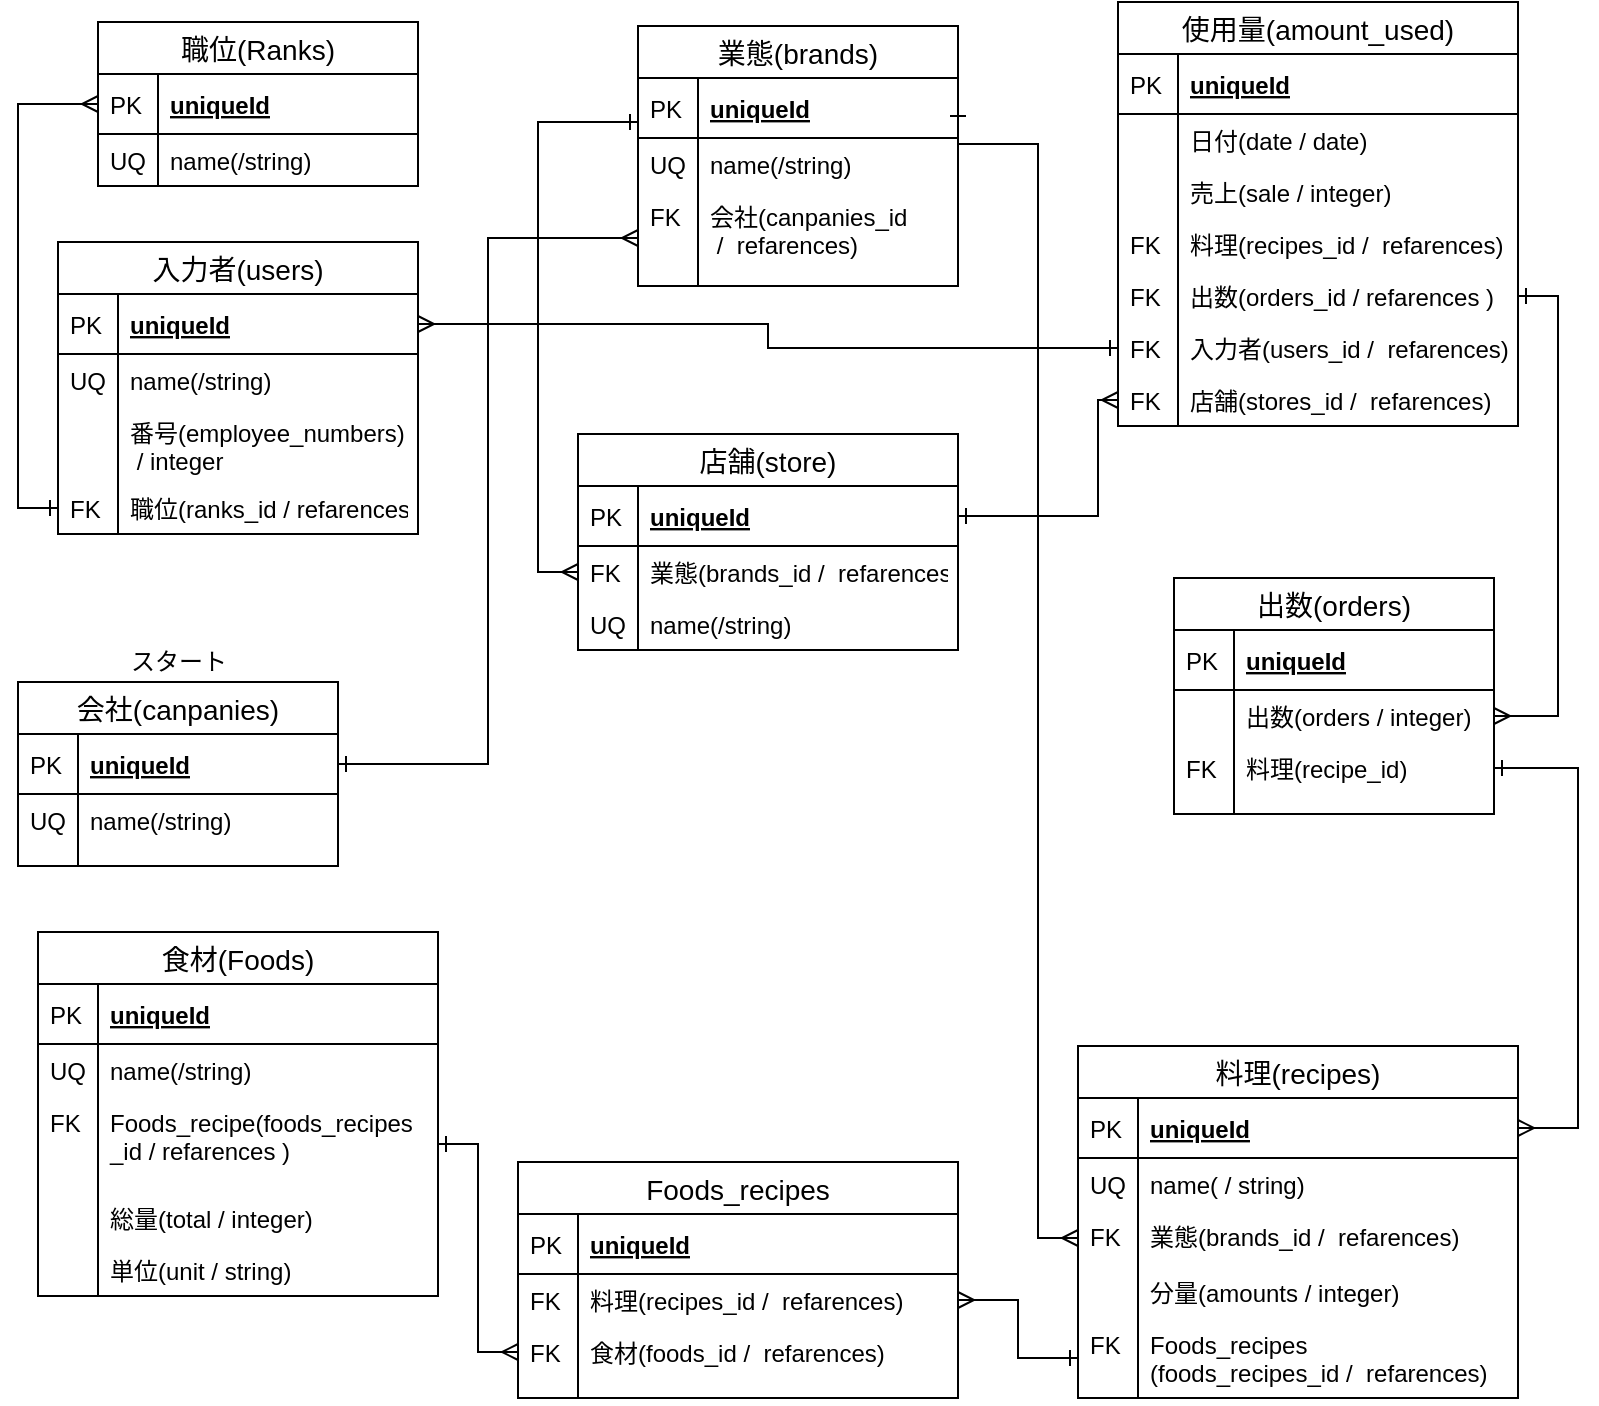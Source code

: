 <mxfile version="13.1.3">
    <diagram id="6hGFLwfOUW9BJ-s0fimq" name="Page-1">
        <mxGraphModel dx="912" dy="749" grid="1" gridSize="10" guides="1" tooltips="1" connect="1" arrows="1" fold="1" page="1" pageScale="1" pageWidth="827" pageHeight="1169" math="0" shadow="0">
            <root>
                <mxCell id="0"/>
                <mxCell id="1" parent="0"/>
                <mxCell id="158" style="edgeStyle=orthogonalEdgeStyle;rounded=0;orthogonalLoop=1;jettySize=auto;html=1;startArrow=ERmany;startFill=0;endArrow=ERone;endFill=0;" parent="1" source="83" target="242" edge="1">
                    <mxGeometry relative="1" as="geometry">
                        <mxPoint x="800" y="440" as="targetPoint"/>
                        <Array as="points">
                            <mxPoint x="810" y="573"/>
                            <mxPoint x="810" y="393"/>
                        </Array>
                    </mxGeometry>
                </mxCell>
                <mxCell id="160" style="edgeStyle=orthogonalEdgeStyle;rounded=0;orthogonalLoop=1;jettySize=auto;html=1;entryX=0;entryY=0.5;entryDx=0;entryDy=0;startArrow=ERmany;startFill=0;endArrow=ERone;endFill=0;" parent="1" source="70" target="139" edge="1">
                    <mxGeometry relative="1" as="geometry">
                        <Array as="points">
                            <mxPoint x="30" y="61"/>
                            <mxPoint x="30" y="263"/>
                        </Array>
                    </mxGeometry>
                </mxCell>
                <mxCell id="104" value="店舗(store)" style="swimlane;fontStyle=0;childLayout=stackLayout;horizontal=1;startSize=26;horizontalStack=0;resizeParent=1;resizeParentMax=0;resizeLast=0;collapsible=1;marginBottom=0;align=center;fontSize=14;" parent="1" vertex="1">
                    <mxGeometry x="310" y="226" width="190" height="108" as="geometry"/>
                </mxCell>
                <mxCell id="105" value="uniqueId" style="shape=partialRectangle;top=0;left=0;right=0;bottom=1;align=left;verticalAlign=middle;fillColor=none;spacingLeft=34;spacingRight=4;overflow=hidden;rotatable=0;points=[[0,0.5],[1,0.5]];portConstraint=eastwest;dropTarget=0;fontStyle=5;fontSize=12;" parent="104" vertex="1">
                    <mxGeometry y="26" width="190" height="30" as="geometry"/>
                </mxCell>
                <mxCell id="106" value="PK" style="shape=partialRectangle;top=0;left=0;bottom=0;fillColor=none;align=left;verticalAlign=middle;spacingLeft=4;spacingRight=4;overflow=hidden;rotatable=0;points=[];portConstraint=eastwest;part=1;fontSize=12;" parent="105" vertex="1" connectable="0">
                    <mxGeometry width="30" height="30" as="geometry"/>
                </mxCell>
                <mxCell id="107" value="業態(brands_id /  refarences)" style="shape=partialRectangle;top=0;left=0;right=0;bottom=0;align=left;verticalAlign=top;fillColor=none;spacingLeft=34;spacingRight=4;overflow=hidden;rotatable=0;points=[[0,0.5],[1,0.5]];portConstraint=eastwest;dropTarget=0;fontSize=12;" parent="104" vertex="1">
                    <mxGeometry y="56" width="190" height="26" as="geometry"/>
                </mxCell>
                <mxCell id="108" value="FK" style="shape=partialRectangle;top=0;left=0;bottom=0;fillColor=none;align=left;verticalAlign=top;spacingLeft=4;spacingRight=4;overflow=hidden;rotatable=0;points=[];portConstraint=eastwest;part=1;fontSize=12;" parent="107" vertex="1" connectable="0">
                    <mxGeometry width="30" height="26" as="geometry"/>
                </mxCell>
                <mxCell id="109" value="name(/string)" style="shape=partialRectangle;top=0;left=0;right=0;bottom=0;align=left;verticalAlign=top;fillColor=none;spacingLeft=34;spacingRight=4;overflow=hidden;rotatable=0;points=[[0,0.5],[1,0.5]];portConstraint=eastwest;dropTarget=0;fontSize=12;" parent="104" vertex="1">
                    <mxGeometry y="82" width="190" height="26" as="geometry"/>
                </mxCell>
                <mxCell id="110" value="UQ" style="shape=partialRectangle;top=0;left=0;bottom=0;fillColor=none;align=left;verticalAlign=top;spacingLeft=4;spacingRight=4;overflow=hidden;rotatable=0;points=[];portConstraint=eastwest;part=1;fontSize=12;" parent="109" vertex="1" connectable="0">
                    <mxGeometry width="30" height="26" as="geometry"/>
                </mxCell>
                <mxCell id="197" style="edgeStyle=orthogonalEdgeStyle;rounded=0;orthogonalLoop=1;jettySize=auto;html=1;exitX=1;exitY=0.5;exitDx=0;exitDy=0;entryX=0;entryY=0.5;entryDx=0;entryDy=0;startArrow=ERone;startFill=0;endArrow=ERmany;endFill=0;" edge="1" parent="1" source="61" target="169">
                    <mxGeometry relative="1" as="geometry"/>
                </mxCell>
                <mxCell id="198" style="edgeStyle=orthogonalEdgeStyle;rounded=0;orthogonalLoop=1;jettySize=auto;html=1;exitX=0;exitY=0.5;exitDx=0;exitDy=0;startArrow=ERone;startFill=0;endArrow=ERmany;endFill=0;" edge="1" parent="1" source="89" target="171">
                    <mxGeometry relative="1" as="geometry"/>
                </mxCell>
                <mxCell id="206" style="edgeStyle=orthogonalEdgeStyle;rounded=0;orthogonalLoop=1;jettySize=auto;html=1;exitX=0;exitY=0.5;exitDx=0;exitDy=0;entryX=1;entryY=0.5;entryDx=0;entryDy=0;startArrow=ERone;startFill=0;endArrow=ERmany;endFill=0;" edge="1" parent="1" source="141" target="94">
                    <mxGeometry relative="1" as="geometry"/>
                </mxCell>
                <mxCell id="209" value="スタート" style="text;html=1;align=center;verticalAlign=middle;resizable=0;points=[];autosize=1;" vertex="1" parent="1">
                    <mxGeometry x="80" y="330" width="60" height="20" as="geometry"/>
                </mxCell>
                <mxCell id="69" value="職位(Ranks)" style="swimlane;fontStyle=0;childLayout=stackLayout;horizontal=1;startSize=26;horizontalStack=0;resizeParent=1;resizeParentMax=0;resizeLast=0;collapsible=1;marginBottom=0;align=center;fontSize=14;" parent="1" vertex="1">
                    <mxGeometry x="70" y="20" width="160" height="82" as="geometry"/>
                </mxCell>
                <mxCell id="70" value="uniqueId" style="shape=partialRectangle;top=0;left=0;right=0;bottom=1;align=left;verticalAlign=middle;fillColor=none;spacingLeft=34;spacingRight=4;overflow=hidden;rotatable=0;points=[[0,0.5],[1,0.5]];portConstraint=eastwest;dropTarget=0;fontStyle=5;fontSize=12;" parent="69" vertex="1">
                    <mxGeometry y="26" width="160" height="30" as="geometry"/>
                </mxCell>
                <mxCell id="71" value="PK" style="shape=partialRectangle;top=0;left=0;bottom=0;fillColor=none;align=left;verticalAlign=middle;spacingLeft=4;spacingRight=4;overflow=hidden;rotatable=0;points=[];portConstraint=eastwest;part=1;fontSize=12;" parent="70" vertex="1" connectable="0">
                    <mxGeometry width="30" height="30" as="geometry"/>
                </mxCell>
                <mxCell id="72" value="name(/string)" style="shape=partialRectangle;top=0;left=0;right=0;bottom=0;align=left;verticalAlign=top;fillColor=none;spacingLeft=34;spacingRight=4;overflow=hidden;rotatable=0;points=[[0,0.5],[1,0.5]];portConstraint=eastwest;dropTarget=0;fontSize=12;" parent="69" vertex="1">
                    <mxGeometry y="56" width="160" height="26" as="geometry"/>
                </mxCell>
                <mxCell id="73" value="UQ" style="shape=partialRectangle;top=0;left=0;bottom=0;fillColor=none;align=left;verticalAlign=top;spacingLeft=4;spacingRight=4;overflow=hidden;rotatable=0;points=[];portConstraint=eastwest;part=1;fontSize=12;" parent="72" vertex="1" connectable="0">
                    <mxGeometry width="30" height="26" as="geometry"/>
                </mxCell>
                <mxCell id="93" value="入力者(users)" style="swimlane;fontStyle=0;childLayout=stackLayout;horizontal=1;startSize=26;horizontalStack=0;resizeParent=1;resizeParentMax=0;resizeLast=0;collapsible=1;marginBottom=0;align=center;fontSize=14;" parent="1" vertex="1">
                    <mxGeometry x="50" y="130" width="180" height="146" as="geometry"/>
                </mxCell>
                <mxCell id="94" value="uniqueId" style="shape=partialRectangle;top=0;left=0;right=0;bottom=1;align=left;verticalAlign=middle;fillColor=none;spacingLeft=34;spacingRight=4;overflow=hidden;rotatable=0;points=[[0,0.5],[1,0.5]];portConstraint=eastwest;dropTarget=0;fontStyle=5;fontSize=12;" parent="93" vertex="1">
                    <mxGeometry y="26" width="180" height="30" as="geometry"/>
                </mxCell>
                <mxCell id="95" value="PK" style="shape=partialRectangle;top=0;left=0;bottom=0;fillColor=none;align=left;verticalAlign=middle;spacingLeft=4;spacingRight=4;overflow=hidden;rotatable=0;points=[];portConstraint=eastwest;part=1;fontSize=12;" parent="94" vertex="1" connectable="0">
                    <mxGeometry width="30" height="30" as="geometry"/>
                </mxCell>
                <mxCell id="96" value="name(/string)" style="shape=partialRectangle;top=0;left=0;right=0;bottom=0;align=left;verticalAlign=top;fillColor=none;spacingLeft=34;spacingRight=4;overflow=hidden;rotatable=0;points=[[0,0.5],[1,0.5]];portConstraint=eastwest;dropTarget=0;fontSize=12;" parent="93" vertex="1">
                    <mxGeometry y="56" width="180" height="26" as="geometry"/>
                </mxCell>
                <mxCell id="97" value="UQ" style="shape=partialRectangle;top=0;left=0;bottom=0;fillColor=none;align=left;verticalAlign=top;spacingLeft=4;spacingRight=4;overflow=hidden;rotatable=0;points=[];portConstraint=eastwest;part=1;fontSize=12;" parent="96" vertex="1" connectable="0">
                    <mxGeometry width="30" height="26" as="geometry"/>
                </mxCell>
                <mxCell id="98" value="番号(employee_numbers)&#10; / integer" style="shape=partialRectangle;top=0;left=0;right=0;bottom=0;align=left;verticalAlign=top;fillColor=none;spacingLeft=34;spacingRight=4;overflow=hidden;rotatable=0;points=[[0,0.5],[1,0.5]];portConstraint=eastwest;dropTarget=0;fontSize=12;" parent="93" vertex="1">
                    <mxGeometry y="82" width="180" height="38" as="geometry"/>
                </mxCell>
                <mxCell id="99" value="" style="shape=partialRectangle;top=0;left=0;bottom=0;fillColor=none;align=left;verticalAlign=top;spacingLeft=4;spacingRight=4;overflow=hidden;rotatable=0;points=[];portConstraint=eastwest;part=1;fontSize=12;" parent="98" vertex="1" connectable="0">
                    <mxGeometry width="30" height="38" as="geometry"/>
                </mxCell>
                <mxCell id="139" value="職位(ranks_id / refarences )" style="shape=partialRectangle;top=0;left=0;right=0;bottom=0;align=left;verticalAlign=top;fillColor=none;spacingLeft=34;spacingRight=4;overflow=hidden;rotatable=0;points=[[0,0.5],[1,0.5]];portConstraint=eastwest;dropTarget=0;fontSize=12;" parent="93" vertex="1">
                    <mxGeometry y="120" width="180" height="26" as="geometry"/>
                </mxCell>
                <mxCell id="140" value="FK" style="shape=partialRectangle;top=0;left=0;bottom=0;fillColor=none;align=left;verticalAlign=top;spacingLeft=4;spacingRight=4;overflow=hidden;rotatable=0;points=[];portConstraint=eastwest;part=1;fontSize=12;" parent="139" vertex="1" connectable="0">
                    <mxGeometry width="30" height="26" as="geometry"/>
                </mxCell>
                <mxCell id="58" value="食材(Foods)" style="swimlane;fontStyle=0;childLayout=stackLayout;horizontal=1;startSize=26;horizontalStack=0;resizeParent=1;resizeParentMax=0;resizeLast=0;collapsible=1;marginBottom=0;align=center;fontSize=14;" parent="1" vertex="1">
                    <mxGeometry x="40" y="475" width="200" height="182" as="geometry"/>
                </mxCell>
                <mxCell id="59" value="uniqueId" style="shape=partialRectangle;top=0;left=0;right=0;bottom=1;align=left;verticalAlign=middle;fillColor=none;spacingLeft=34;spacingRight=4;overflow=hidden;rotatable=0;points=[[0,0.5],[1,0.5]];portConstraint=eastwest;dropTarget=0;fontStyle=5;fontSize=12;" parent="58" vertex="1">
                    <mxGeometry y="26" width="200" height="30" as="geometry"/>
                </mxCell>
                <mxCell id="60" value="PK" style="shape=partialRectangle;top=0;left=0;bottom=0;fillColor=none;align=left;verticalAlign=middle;spacingLeft=4;spacingRight=4;overflow=hidden;rotatable=0;points=[];portConstraint=eastwest;part=1;fontSize=12;" parent="59" vertex="1" connectable="0">
                    <mxGeometry width="30" height="30" as="geometry"/>
                </mxCell>
                <mxCell id="191" value="name(/string)" style="shape=partialRectangle;top=0;left=0;right=0;bottom=0;align=left;verticalAlign=top;fillColor=none;spacingLeft=34;spacingRight=4;overflow=hidden;rotatable=0;points=[[0,0.5],[1,0.5]];portConstraint=eastwest;dropTarget=0;fontSize=12;" vertex="1" parent="58">
                    <mxGeometry y="56" width="200" height="26" as="geometry"/>
                </mxCell>
                <mxCell id="192" value="UQ" style="shape=partialRectangle;top=0;left=0;bottom=0;fillColor=none;align=left;verticalAlign=top;spacingLeft=4;spacingRight=4;overflow=hidden;rotatable=0;points=[];portConstraint=eastwest;part=1;fontSize=12;" vertex="1" connectable="0" parent="191">
                    <mxGeometry width="30" height="26" as="geometry"/>
                </mxCell>
                <mxCell id="61" value="Foods_recipe(foods_recipes&#10;_id / refarences )" style="shape=partialRectangle;top=0;left=0;right=0;bottom=0;align=left;verticalAlign=top;fillColor=none;spacingLeft=34;spacingRight=4;overflow=hidden;rotatable=0;points=[[0,0.5],[1,0.5]];portConstraint=eastwest;dropTarget=0;fontSize=12;" parent="58" vertex="1">
                    <mxGeometry y="82" width="200" height="48" as="geometry"/>
                </mxCell>
                <mxCell id="62" value="FK" style="shape=partialRectangle;top=0;left=0;bottom=0;fillColor=none;align=left;verticalAlign=top;spacingLeft=4;spacingRight=4;overflow=hidden;rotatable=0;points=[];portConstraint=eastwest;part=1;fontSize=12;" parent="61" vertex="1" connectable="0">
                    <mxGeometry width="30" height="48" as="geometry"/>
                </mxCell>
                <mxCell id="235" value="総量(total / integer)" style="shape=partialRectangle;top=0;left=0;right=0;bottom=0;align=left;verticalAlign=top;fillColor=none;spacingLeft=34;spacingRight=4;overflow=hidden;rotatable=0;points=[[0,0.5],[1,0.5]];portConstraint=eastwest;dropTarget=0;fontSize=12;" vertex="1" parent="58">
                    <mxGeometry y="130" width="200" height="26" as="geometry"/>
                </mxCell>
                <mxCell id="236" value="" style="shape=partialRectangle;top=0;left=0;bottom=0;fillColor=none;align=left;verticalAlign=top;spacingLeft=4;spacingRight=4;overflow=hidden;rotatable=0;points=[];portConstraint=eastwest;part=1;fontSize=12;" vertex="1" connectable="0" parent="235">
                    <mxGeometry width="30" height="26" as="geometry"/>
                </mxCell>
                <mxCell id="63" value="単位(unit / string)" style="shape=partialRectangle;top=0;left=0;right=0;bottom=0;align=left;verticalAlign=top;fillColor=none;spacingLeft=34;spacingRight=4;overflow=hidden;rotatable=0;points=[[0,0.5],[1,0.5]];portConstraint=eastwest;dropTarget=0;fontSize=12;" parent="58" vertex="1">
                    <mxGeometry y="156" width="200" height="26" as="geometry"/>
                </mxCell>
                <mxCell id="64" value="" style="shape=partialRectangle;top=0;left=0;bottom=0;fillColor=none;align=left;verticalAlign=top;spacingLeft=4;spacingRight=4;overflow=hidden;rotatable=0;points=[];portConstraint=eastwest;part=1;fontSize=12;" parent="63" vertex="1" connectable="0">
                    <mxGeometry width="30" height="26" as="geometry"/>
                </mxCell>
                <mxCell id="215" style="edgeStyle=orthogonalEdgeStyle;rounded=0;orthogonalLoop=1;jettySize=auto;html=1;exitX=1;exitY=0.5;exitDx=0;exitDy=0;startArrow=ERone;startFill=0;endArrow=ERmany;endFill=0;" edge="1" parent="1" source="4" target="210">
                    <mxGeometry relative="1" as="geometry">
                        <Array as="points">
                            <mxPoint x="500" y="81"/>
                            <mxPoint x="540" y="81"/>
                            <mxPoint x="540" y="628"/>
                        </Array>
                    </mxGeometry>
                </mxCell>
                <mxCell id="219" style="edgeStyle=orthogonalEdgeStyle;rounded=0;orthogonalLoop=1;jettySize=auto;html=1;entryX=0;entryY=0.5;entryDx=0;entryDy=0;startArrow=ERone;startFill=0;endArrow=ERmany;endFill=0;" edge="1" parent="1" source="4" target="107">
                    <mxGeometry relative="1" as="geometry">
                        <Array as="points">
                            <mxPoint x="290" y="70"/>
                            <mxPoint x="290" y="295"/>
                        </Array>
                    </mxGeometry>
                </mxCell>
                <mxCell id="224" style="edgeStyle=orthogonalEdgeStyle;rounded=0;orthogonalLoop=1;jettySize=auto;html=1;exitX=1;exitY=0.5;exitDx=0;exitDy=0;entryX=0;entryY=0.5;entryDx=0;entryDy=0;startArrow=ERone;startFill=0;endArrow=ERmany;endFill=0;" edge="1" parent="1" source="105" target="149">
                    <mxGeometry relative="1" as="geometry">
                        <Array as="points">
                            <mxPoint x="570" y="267"/>
                            <mxPoint x="570" y="209"/>
                        </Array>
                    </mxGeometry>
                </mxCell>
                <mxCell id="36" value="会社(canpanies)" style="swimlane;fontStyle=0;childLayout=stackLayout;horizontal=1;startSize=26;horizontalStack=0;resizeParent=1;resizeParentMax=0;resizeLast=0;collapsible=1;marginBottom=0;align=center;fontSize=14;" parent="1" vertex="1">
                    <mxGeometry x="30" y="350" width="160" height="92" as="geometry"/>
                </mxCell>
                <mxCell id="37" value="uniqueId" style="shape=partialRectangle;top=0;left=0;right=0;bottom=1;align=left;verticalAlign=middle;fillColor=none;spacingLeft=34;spacingRight=4;overflow=hidden;rotatable=0;points=[[0,0.5],[1,0.5]];portConstraint=eastwest;dropTarget=0;fontStyle=5;fontSize=12;" parent="36" vertex="1">
                    <mxGeometry y="26" width="160" height="30" as="geometry"/>
                </mxCell>
                <mxCell id="38" value="PK" style="shape=partialRectangle;top=0;left=0;bottom=0;fillColor=none;align=left;verticalAlign=middle;spacingLeft=4;spacingRight=4;overflow=hidden;rotatable=0;points=[];portConstraint=eastwest;part=1;fontSize=12;" parent="37" connectable="0" vertex="1">
                    <mxGeometry width="30" height="30" as="geometry"/>
                </mxCell>
                <mxCell id="39" value="name(/string)" style="shape=partialRectangle;top=0;left=0;right=0;bottom=0;align=left;verticalAlign=top;fillColor=none;spacingLeft=34;spacingRight=4;overflow=hidden;rotatable=0;points=[[0,0.5],[1,0.5]];portConstraint=eastwest;dropTarget=0;fontSize=12;" parent="36" vertex="1">
                    <mxGeometry y="56" width="160" height="26" as="geometry"/>
                </mxCell>
                <mxCell id="40" value="UQ" style="shape=partialRectangle;top=0;left=0;bottom=0;fillColor=none;align=left;verticalAlign=top;spacingLeft=4;spacingRight=4;overflow=hidden;rotatable=0;points=[];portConstraint=eastwest;part=1;fontSize=12;" parent="39" connectable="0" vertex="1">
                    <mxGeometry width="30" height="26" as="geometry"/>
                </mxCell>
                <mxCell id="45" value="" style="shape=partialRectangle;top=0;left=0;right=0;bottom=0;align=left;verticalAlign=top;fillColor=none;spacingLeft=34;spacingRight=4;overflow=hidden;rotatable=0;points=[[0,0.5],[1,0.5]];portConstraint=eastwest;dropTarget=0;fontSize=12;" parent="36" vertex="1">
                    <mxGeometry y="82" width="160" height="10" as="geometry"/>
                </mxCell>
                <mxCell id="46" value="" style="shape=partialRectangle;top=0;left=0;bottom=0;fillColor=none;align=left;verticalAlign=top;spacingLeft=4;spacingRight=4;overflow=hidden;rotatable=0;points=[];portConstraint=eastwest;part=1;fontSize=12;" parent="45" connectable="0" vertex="1">
                    <mxGeometry width="30" height="10" as="geometry"/>
                </mxCell>
                <mxCell id="230" style="edgeStyle=orthogonalEdgeStyle;rounded=0;orthogonalLoop=1;jettySize=auto;html=1;startArrow=ERone;startFill=0;endArrow=ERmany;endFill=0;" edge="1" parent="1" source="37" target="6">
                    <mxGeometry relative="1" as="geometry"/>
                </mxCell>
                <mxCell id="3" value="業態(brands)" style="swimlane;fontStyle=0;childLayout=stackLayout;horizontal=1;startSize=26;horizontalStack=0;resizeParent=1;resizeParentMax=0;resizeLast=0;collapsible=1;marginBottom=0;align=center;fontSize=14;" parent="1" vertex="1">
                    <mxGeometry x="340" y="22" width="160" height="130" as="geometry"/>
                </mxCell>
                <mxCell id="4" value="uniqueId" style="shape=partialRectangle;top=0;left=0;right=0;bottom=1;align=left;verticalAlign=middle;fillColor=none;spacingLeft=34;spacingRight=4;overflow=hidden;rotatable=0;points=[[0,0.5],[1,0.5]];portConstraint=eastwest;dropTarget=0;fontStyle=5;fontSize=12;" parent="3" vertex="1">
                    <mxGeometry y="26" width="160" height="30" as="geometry"/>
                </mxCell>
                <mxCell id="5" value="PK" style="shape=partialRectangle;top=0;left=0;bottom=0;fillColor=none;align=left;verticalAlign=middle;spacingLeft=4;spacingRight=4;overflow=hidden;rotatable=0;points=[];portConstraint=eastwest;part=1;fontSize=12;" parent="4" vertex="1" connectable="0">
                    <mxGeometry width="30" height="30" as="geometry"/>
                </mxCell>
                <mxCell id="225" value="name(/string)" style="shape=partialRectangle;top=0;left=0;right=0;bottom=0;align=left;verticalAlign=top;fillColor=none;spacingLeft=34;spacingRight=4;overflow=hidden;rotatable=0;points=[[0,0.5],[1,0.5]];portConstraint=eastwest;dropTarget=0;fontSize=12;" vertex="1" parent="3">
                    <mxGeometry y="56" width="160" height="26" as="geometry"/>
                </mxCell>
                <mxCell id="226" value="UQ" style="shape=partialRectangle;top=0;left=0;bottom=0;fillColor=none;align=left;verticalAlign=top;spacingLeft=4;spacingRight=4;overflow=hidden;rotatable=0;points=[];portConstraint=eastwest;part=1;fontSize=12;" vertex="1" connectable="0" parent="225">
                    <mxGeometry width="30" height="26" as="geometry"/>
                </mxCell>
                <mxCell id="6" value="会社(canpanies_id&#10; /  refarences)" style="shape=partialRectangle;top=0;left=0;right=0;bottom=0;align=left;verticalAlign=top;fillColor=none;spacingLeft=34;spacingRight=4;overflow=hidden;rotatable=0;points=[[0,0.5],[1,0.5]];portConstraint=eastwest;dropTarget=0;fontSize=12;" parent="3" vertex="1">
                    <mxGeometry y="82" width="160" height="48" as="geometry"/>
                </mxCell>
                <mxCell id="7" value="FK" style="shape=partialRectangle;top=0;left=0;bottom=0;fillColor=none;align=left;verticalAlign=top;spacingLeft=4;spacingRight=4;overflow=hidden;rotatable=0;points=[];portConstraint=eastwest;part=1;fontSize=12;" parent="6" vertex="1" connectable="0">
                    <mxGeometry width="30" height="48" as="geometry"/>
                </mxCell>
                <mxCell id="166" value="Foods_recipes" style="swimlane;fontStyle=0;childLayout=stackLayout;horizontal=1;startSize=26;horizontalStack=0;resizeParent=1;resizeParentMax=0;resizeLast=0;collapsible=1;marginBottom=0;align=center;fontSize=14;" vertex="1" parent="1">
                    <mxGeometry x="280" y="590" width="220" height="118" as="geometry"/>
                </mxCell>
                <mxCell id="167" value="uniqueId" style="shape=partialRectangle;top=0;left=0;right=0;bottom=1;align=left;verticalAlign=middle;fillColor=none;spacingLeft=34;spacingRight=4;overflow=hidden;rotatable=0;points=[[0,0.5],[1,0.5]];portConstraint=eastwest;dropTarget=0;fontStyle=5;fontSize=12;" vertex="1" parent="166">
                    <mxGeometry y="26" width="220" height="30" as="geometry"/>
                </mxCell>
                <mxCell id="168" value="PK" style="shape=partialRectangle;top=0;left=0;bottom=0;fillColor=none;align=left;verticalAlign=middle;spacingLeft=4;spacingRight=4;overflow=hidden;rotatable=0;points=[];portConstraint=eastwest;part=1;fontSize=12;" vertex="1" connectable="0" parent="167">
                    <mxGeometry width="30" height="30" as="geometry"/>
                </mxCell>
                <mxCell id="171" value="料理(recipes_id /  refarences)" style="shape=partialRectangle;top=0;left=0;right=0;bottom=0;align=left;verticalAlign=top;fillColor=none;spacingLeft=34;spacingRight=4;overflow=hidden;rotatable=0;points=[[0,0.5],[1,0.5]];portConstraint=eastwest;dropTarget=0;fontSize=12;" vertex="1" parent="166">
                    <mxGeometry y="56" width="220" height="26" as="geometry"/>
                </mxCell>
                <mxCell id="172" value="FK&#10;" style="shape=partialRectangle;top=0;left=0;bottom=0;fillColor=none;align=left;verticalAlign=top;spacingLeft=4;spacingRight=4;overflow=hidden;rotatable=0;points=[];portConstraint=eastwest;part=1;fontSize=12;" vertex="1" connectable="0" parent="171">
                    <mxGeometry width="30" height="26" as="geometry"/>
                </mxCell>
                <mxCell id="169" value="食材(foods_id /  refarences)" style="shape=partialRectangle;top=0;left=0;right=0;bottom=0;align=left;verticalAlign=top;fillColor=none;spacingLeft=34;spacingRight=4;overflow=hidden;rotatable=0;points=[[0,0.5],[1,0.5]];portConstraint=eastwest;dropTarget=0;fontSize=12;" vertex="1" parent="166">
                    <mxGeometry y="82" width="220" height="26" as="geometry"/>
                </mxCell>
                <mxCell id="170" value="FK&#10;" style="shape=partialRectangle;top=0;left=0;bottom=0;fillColor=none;align=left;verticalAlign=top;spacingLeft=4;spacingRight=4;overflow=hidden;rotatable=0;points=[];portConstraint=eastwest;part=1;fontSize=12;" vertex="1" connectable="0" parent="169">
                    <mxGeometry width="30" height="26" as="geometry"/>
                </mxCell>
                <mxCell id="175" value="" style="shape=partialRectangle;top=0;left=0;right=0;bottom=0;align=left;verticalAlign=top;fillColor=none;spacingLeft=34;spacingRight=4;overflow=hidden;rotatable=0;points=[[0,0.5],[1,0.5]];portConstraint=eastwest;dropTarget=0;fontSize=12;" vertex="1" parent="166">
                    <mxGeometry y="108" width="220" height="10" as="geometry"/>
                </mxCell>
                <mxCell id="176" value="" style="shape=partialRectangle;top=0;left=0;bottom=0;fillColor=none;align=left;verticalAlign=top;spacingLeft=4;spacingRight=4;overflow=hidden;rotatable=0;points=[];portConstraint=eastwest;part=1;fontSize=12;" vertex="1" connectable="0" parent="175">
                    <mxGeometry width="30" height="10" as="geometry"/>
                </mxCell>
                <mxCell id="82" value="料理(recipes)" style="swimlane;fontStyle=0;childLayout=stackLayout;horizontal=1;startSize=26;horizontalStack=0;resizeParent=1;resizeParentMax=0;resizeLast=0;collapsible=1;marginBottom=0;align=center;fontSize=14;" parent="1" vertex="1">
                    <mxGeometry x="560" y="532" width="220" height="176" as="geometry"/>
                </mxCell>
                <mxCell id="83" value="uniqueId" style="shape=partialRectangle;top=0;left=0;right=0;bottom=1;align=left;verticalAlign=middle;fillColor=none;spacingLeft=34;spacingRight=4;overflow=hidden;rotatable=0;points=[[0,0.5],[1,0.5]];portConstraint=eastwest;dropTarget=0;fontStyle=5;fontSize=12;" parent="82" vertex="1">
                    <mxGeometry y="26" width="220" height="30" as="geometry"/>
                </mxCell>
                <mxCell id="84" value="PK" style="shape=partialRectangle;top=0;left=0;bottom=0;fillColor=none;align=left;verticalAlign=middle;spacingLeft=4;spacingRight=4;overflow=hidden;rotatable=0;points=[];portConstraint=eastwest;part=1;fontSize=12;" parent="83" vertex="1" connectable="0">
                    <mxGeometry width="30" height="30" as="geometry"/>
                </mxCell>
                <mxCell id="85" value="name( / string)" style="shape=partialRectangle;top=0;left=0;right=0;bottom=0;align=left;verticalAlign=top;fillColor=none;spacingLeft=34;spacingRight=4;overflow=hidden;rotatable=0;points=[[0,0.5],[1,0.5]];portConstraint=eastwest;dropTarget=0;fontSize=12;" parent="82" vertex="1">
                    <mxGeometry y="56" width="220" height="26" as="geometry"/>
                </mxCell>
                <mxCell id="86" value="UQ" style="shape=partialRectangle;top=0;left=0;bottom=0;fillColor=none;align=left;verticalAlign=top;spacingLeft=4;spacingRight=4;overflow=hidden;rotatable=0;points=[];portConstraint=eastwest;part=1;fontSize=12;" parent="85" vertex="1" connectable="0">
                    <mxGeometry width="30" height="26" as="geometry"/>
                </mxCell>
                <mxCell id="210" value="業態(brands_id /  refarences)" style="shape=partialRectangle;top=0;left=0;right=0;bottom=0;align=left;verticalAlign=top;fillColor=none;spacingLeft=34;spacingRight=4;overflow=hidden;rotatable=0;points=[[0,0.5],[1,0.5]];portConstraint=eastwest;dropTarget=0;fontSize=12;" vertex="1" parent="82">
                    <mxGeometry y="82" width="220" height="28" as="geometry"/>
                </mxCell>
                <mxCell id="211" value="FK" style="shape=partialRectangle;top=0;left=0;bottom=0;fillColor=none;align=left;verticalAlign=top;spacingLeft=4;spacingRight=4;overflow=hidden;rotatable=0;points=[];portConstraint=eastwest;part=1;fontSize=12;" vertex="1" connectable="0" parent="210">
                    <mxGeometry width="30" height="28" as="geometry"/>
                </mxCell>
                <mxCell id="237" value="分量(amounts / integer)" style="shape=partialRectangle;top=0;left=0;right=0;bottom=0;align=left;verticalAlign=top;fillColor=none;spacingLeft=34;spacingRight=4;overflow=hidden;rotatable=0;points=[[0,0.5],[1,0.5]];portConstraint=eastwest;dropTarget=0;fontSize=12;" vertex="1" parent="82">
                    <mxGeometry y="110" width="220" height="26" as="geometry"/>
                </mxCell>
                <mxCell id="238" value="" style="shape=partialRectangle;top=0;left=0;bottom=0;fillColor=none;align=left;verticalAlign=top;spacingLeft=4;spacingRight=4;overflow=hidden;rotatable=0;points=[];portConstraint=eastwest;part=1;fontSize=12;" vertex="1" connectable="0" parent="237">
                    <mxGeometry width="30" height="26" as="geometry"/>
                </mxCell>
                <mxCell id="89" value="Foods_recipes&#10;(foods_recipes_id /  refarences)" style="shape=partialRectangle;top=0;left=0;right=0;bottom=0;align=left;verticalAlign=top;fillColor=none;spacingLeft=34;spacingRight=4;overflow=hidden;rotatable=0;points=[[0,0.5],[1,0.5]];portConstraint=eastwest;dropTarget=0;fontSize=12;" parent="82" vertex="1">
                    <mxGeometry y="136" width="220" height="40" as="geometry"/>
                </mxCell>
                <mxCell id="90" value="FK" style="shape=partialRectangle;top=0;left=0;bottom=0;fillColor=none;align=left;verticalAlign=top;spacingLeft=4;spacingRight=4;overflow=hidden;rotatable=0;points=[];portConstraint=eastwest;part=1;fontSize=12;" parent="89" vertex="1" connectable="0">
                    <mxGeometry width="30" height="40" as="geometry"/>
                </mxCell>
                <mxCell id="239" value="出数(orders)" style="swimlane;fontStyle=0;childLayout=stackLayout;horizontal=1;startSize=26;horizontalStack=0;resizeParent=1;resizeParentMax=0;resizeLast=0;collapsible=1;marginBottom=0;align=center;fontSize=14;" vertex="1" parent="1">
                    <mxGeometry x="608" y="298" width="160" height="118" as="geometry"/>
                </mxCell>
                <mxCell id="240" value="uniqueId" style="shape=partialRectangle;top=0;left=0;right=0;bottom=1;align=left;verticalAlign=middle;fillColor=none;spacingLeft=34;spacingRight=4;overflow=hidden;rotatable=0;points=[[0,0.5],[1,0.5]];portConstraint=eastwest;dropTarget=0;fontStyle=5;fontSize=12;" vertex="1" parent="239">
                    <mxGeometry y="26" width="160" height="30" as="geometry"/>
                </mxCell>
                <mxCell id="241" value="PK" style="shape=partialRectangle;top=0;left=0;bottom=0;fillColor=none;align=left;verticalAlign=middle;spacingLeft=4;spacingRight=4;overflow=hidden;rotatable=0;points=[];portConstraint=eastwest;part=1;fontSize=12;" vertex="1" connectable="0" parent="240">
                    <mxGeometry width="30" height="30" as="geometry"/>
                </mxCell>
                <mxCell id="252" value="出数(orders / integer)" style="shape=partialRectangle;top=0;left=0;right=0;bottom=0;align=left;verticalAlign=top;fillColor=none;spacingLeft=34;spacingRight=4;overflow=hidden;rotatable=0;points=[[0,0.5],[1,0.5]];portConstraint=eastwest;dropTarget=0;fontSize=12;" vertex="1" parent="239">
                    <mxGeometry y="56" width="160" height="26" as="geometry"/>
                </mxCell>
                <mxCell id="253" value="" style="shape=partialRectangle;top=0;left=0;bottom=0;fillColor=none;align=left;verticalAlign=top;spacingLeft=4;spacingRight=4;overflow=hidden;rotatable=0;points=[];portConstraint=eastwest;part=1;fontSize=12;" vertex="1" connectable="0" parent="252">
                    <mxGeometry width="30" height="26" as="geometry"/>
                </mxCell>
                <mxCell id="242" value="料理(recipe_id)" style="shape=partialRectangle;top=0;left=0;right=0;bottom=0;align=left;verticalAlign=top;fillColor=none;spacingLeft=34;spacingRight=4;overflow=hidden;rotatable=0;points=[[0,0.5],[1,0.5]];portConstraint=eastwest;dropTarget=0;fontSize=12;" vertex="1" parent="239">
                    <mxGeometry y="82" width="160" height="26" as="geometry"/>
                </mxCell>
                <mxCell id="243" value="FK" style="shape=partialRectangle;top=0;left=0;bottom=0;fillColor=none;align=left;verticalAlign=top;spacingLeft=4;spacingRight=4;overflow=hidden;rotatable=0;points=[];portConstraint=eastwest;part=1;fontSize=12;" vertex="1" connectable="0" parent="242">
                    <mxGeometry width="30" height="26" as="geometry"/>
                </mxCell>
                <mxCell id="248" value="" style="shape=partialRectangle;top=0;left=0;right=0;bottom=0;align=left;verticalAlign=top;fillColor=none;spacingLeft=34;spacingRight=4;overflow=hidden;rotatable=0;points=[[0,0.5],[1,0.5]];portConstraint=eastwest;dropTarget=0;fontSize=12;" vertex="1" parent="239">
                    <mxGeometry y="108" width="160" height="10" as="geometry"/>
                </mxCell>
                <mxCell id="249" value="" style="shape=partialRectangle;top=0;left=0;bottom=0;fillColor=none;align=left;verticalAlign=top;spacingLeft=4;spacingRight=4;overflow=hidden;rotatable=0;points=[];portConstraint=eastwest;part=1;fontSize=12;" vertex="1" connectable="0" parent="248">
                    <mxGeometry width="30" height="10" as="geometry"/>
                </mxCell>
                <mxCell id="126" value="使用量(amount_used)" style="swimlane;fontStyle=0;childLayout=stackLayout;horizontal=1;startSize=26;horizontalStack=0;resizeParent=1;resizeParentMax=0;resizeLast=0;collapsible=1;marginBottom=0;align=center;fontSize=14;" parent="1" vertex="1">
                    <mxGeometry x="580" y="10" width="200" height="212" as="geometry"/>
                </mxCell>
                <mxCell id="127" value="uniqueId" style="shape=partialRectangle;top=0;left=0;right=0;bottom=1;align=left;verticalAlign=middle;fillColor=none;spacingLeft=34;spacingRight=4;overflow=hidden;rotatable=0;points=[[0,0.5],[1,0.5]];portConstraint=eastwest;dropTarget=0;fontStyle=5;fontSize=12;" parent="126" vertex="1">
                    <mxGeometry y="26" width="200" height="30" as="geometry"/>
                </mxCell>
                <mxCell id="128" value="PK" style="shape=partialRectangle;top=0;left=0;bottom=0;fillColor=none;align=left;verticalAlign=middle;spacingLeft=4;spacingRight=4;overflow=hidden;rotatable=0;points=[];portConstraint=eastwest;part=1;fontSize=12;" parent="127" vertex="1" connectable="0">
                    <mxGeometry width="30" height="30" as="geometry"/>
                </mxCell>
                <mxCell id="129" value="日付(date / date)" style="shape=partialRectangle;top=0;left=0;right=0;bottom=0;align=left;verticalAlign=top;fillColor=none;spacingLeft=34;spacingRight=4;overflow=hidden;rotatable=0;points=[[0,0.5],[1,0.5]];portConstraint=eastwest;dropTarget=0;fontSize=12;" parent="126" vertex="1">
                    <mxGeometry y="56" width="200" height="26" as="geometry"/>
                </mxCell>
                <mxCell id="130" value="" style="shape=partialRectangle;top=0;left=0;bottom=0;fillColor=none;align=left;verticalAlign=top;spacingLeft=4;spacingRight=4;overflow=hidden;rotatable=0;points=[];portConstraint=eastwest;part=1;fontSize=12;" parent="129" vertex="1" connectable="0">
                    <mxGeometry width="30" height="26" as="geometry"/>
                </mxCell>
                <mxCell id="131" value="売上(sale / integer)" style="shape=partialRectangle;top=0;left=0;right=0;bottom=0;align=left;verticalAlign=top;fillColor=none;spacingLeft=34;spacingRight=4;overflow=hidden;rotatable=0;points=[[0,0.5],[1,0.5]];portConstraint=eastwest;dropTarget=0;fontSize=12;" parent="126" vertex="1">
                    <mxGeometry y="82" width="200" height="26" as="geometry"/>
                </mxCell>
                <mxCell id="132" value="" style="shape=partialRectangle;top=0;left=0;bottom=0;fillColor=none;align=left;verticalAlign=top;spacingLeft=4;spacingRight=4;overflow=hidden;rotatable=0;points=[];portConstraint=eastwest;part=1;fontSize=12;" parent="131" vertex="1" connectable="0">
                    <mxGeometry width="30" height="26" as="geometry"/>
                </mxCell>
                <mxCell id="151" value="料理(recipes_id /  refarences)" style="shape=partialRectangle;top=0;left=0;right=0;bottom=0;align=left;verticalAlign=top;fillColor=none;spacingLeft=34;spacingRight=4;overflow=hidden;rotatable=0;points=[[0,0.5],[1,0.5]];portConstraint=eastwest;dropTarget=0;fontSize=12;" parent="126" vertex="1">
                    <mxGeometry y="108" width="200" height="26" as="geometry"/>
                </mxCell>
                <mxCell id="152" value="FK" style="shape=partialRectangle;top=0;left=0;bottom=0;fillColor=none;align=left;verticalAlign=top;spacingLeft=4;spacingRight=4;overflow=hidden;rotatable=0;points=[];portConstraint=eastwest;part=1;fontSize=12;" parent="151" vertex="1" connectable="0">
                    <mxGeometry width="30" height="26" as="geometry"/>
                </mxCell>
                <mxCell id="207" value="出数(orders_id / refarences )" style="shape=partialRectangle;top=0;left=0;right=0;bottom=0;align=left;verticalAlign=top;fillColor=none;spacingLeft=34;spacingRight=4;overflow=hidden;rotatable=0;points=[[0,0.5],[1,0.5]];portConstraint=eastwest;dropTarget=0;fontSize=12;" vertex="1" parent="126">
                    <mxGeometry y="134" width="200" height="26" as="geometry"/>
                </mxCell>
                <mxCell id="208" value="FK" style="shape=partialRectangle;top=0;left=0;bottom=0;fillColor=none;align=left;verticalAlign=top;spacingLeft=4;spacingRight=4;overflow=hidden;rotatable=0;points=[];portConstraint=eastwest;part=1;fontSize=12;" vertex="1" connectable="0" parent="207">
                    <mxGeometry width="30" height="26" as="geometry"/>
                </mxCell>
                <mxCell id="141" value="入力者(users_id /  refarences)" style="shape=partialRectangle;top=0;left=0;right=0;bottom=0;align=left;verticalAlign=top;fillColor=none;spacingLeft=34;spacingRight=4;overflow=hidden;rotatable=0;points=[[0,0.5],[1,0.5]];portConstraint=eastwest;dropTarget=0;fontSize=12;" parent="126" vertex="1">
                    <mxGeometry y="160" width="200" height="26" as="geometry"/>
                </mxCell>
                <mxCell id="142" value="FK" style="shape=partialRectangle;top=0;left=0;bottom=0;fillColor=none;align=left;verticalAlign=top;spacingLeft=4;spacingRight=4;overflow=hidden;rotatable=0;points=[];portConstraint=eastwest;part=1;fontSize=12;" parent="141" vertex="1" connectable="0">
                    <mxGeometry width="30" height="26" as="geometry"/>
                </mxCell>
                <mxCell id="149" value="店舗(stores_id /  refarences)" style="shape=partialRectangle;top=0;left=0;right=0;bottom=0;align=left;verticalAlign=top;fillColor=none;spacingLeft=34;spacingRight=4;overflow=hidden;rotatable=0;points=[[0,0.5],[1,0.5]];portConstraint=eastwest;dropTarget=0;fontSize=12;" parent="126" vertex="1">
                    <mxGeometry y="186" width="200" height="26" as="geometry"/>
                </mxCell>
                <mxCell id="150" value="FK" style="shape=partialRectangle;top=0;left=0;bottom=0;fillColor=none;align=left;verticalAlign=top;spacingLeft=4;spacingRight=4;overflow=hidden;rotatable=0;points=[];portConstraint=eastwest;part=1;fontSize=12;" parent="149" vertex="1" connectable="0">
                    <mxGeometry width="30" height="26" as="geometry"/>
                </mxCell>
                <mxCell id="255" style="edgeStyle=orthogonalEdgeStyle;rounded=0;orthogonalLoop=1;jettySize=auto;html=1;entryX=1;entryY=0.5;entryDx=0;entryDy=0;startArrow=ERone;startFill=0;endArrow=ERmany;endFill=0;" edge="1" parent="1" source="207" target="252">
                    <mxGeometry relative="1" as="geometry">
                        <Array as="points">
                            <mxPoint x="800" y="157"/>
                            <mxPoint x="800" y="367"/>
                        </Array>
                    </mxGeometry>
                </mxCell>
            </root>
        </mxGraphModel>
    </diagram>
</mxfile>